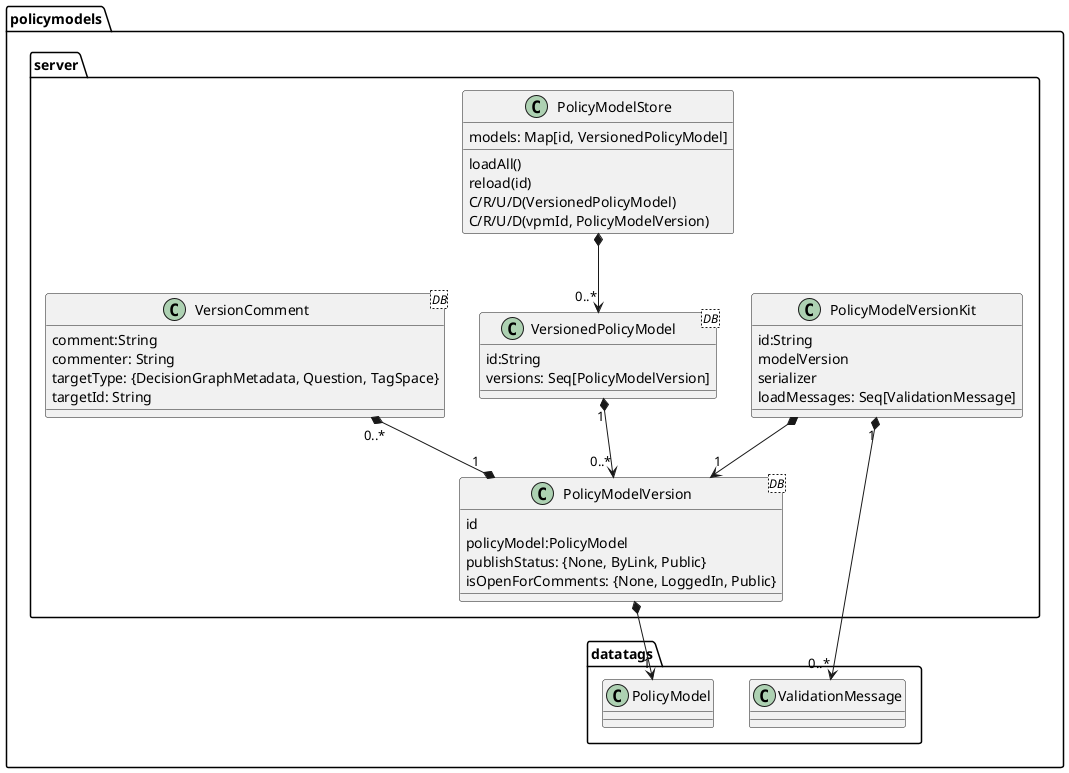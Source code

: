 @startuml

package policymodels.server {

  class PolicyModelStore {
    models: Map[id, VersionedPolicyModel]
    loadAll()
    reload(id)
    C/R/U/D(VersionedPolicyModel)
    C/R/U/D(vpmId, PolicyModelVersion)
  }

  class VersionedPolicyModel <DB> {
    id:String
    versions: Seq[PolicyModelVersion]
  }

  class PolicyModelVersion <DB> {
    id
    policyModel:PolicyModel
    publishStatus: {None, ByLink, Public}
    isOpenForComments: {None, LoggedIn, Public}
  }

  class VersionComment <DB> {
    comment:String
    commenter: String
    targetType: {DecisionGraphMetadata, Question, TagSpace}
    targetId: String
  }

  class PolicyModelVersionKit {
    id:String
    modelVersion
    serializer
    loadMessages: Seq[ValidationMessage]
  }

  VersionedPolicyModel "1" *--> "0..*" PolicyModelVersion
  VersionComment "0..*" *--* "1" PolicyModelVersion
  PolicyModelVersionKit *--> "1" PolicyModelVersion
  PolicyModelStore *--> "0..*" VersionedPolicyModel
}

package policymodels.datatags {
  class PolicyModel
  class ValidationMessage
}

PolicyModelVersion  *--> "1" PolicyModel
PolicyModelVersionKit "1" *--> "0..*" ValidationMessage

@enduml
